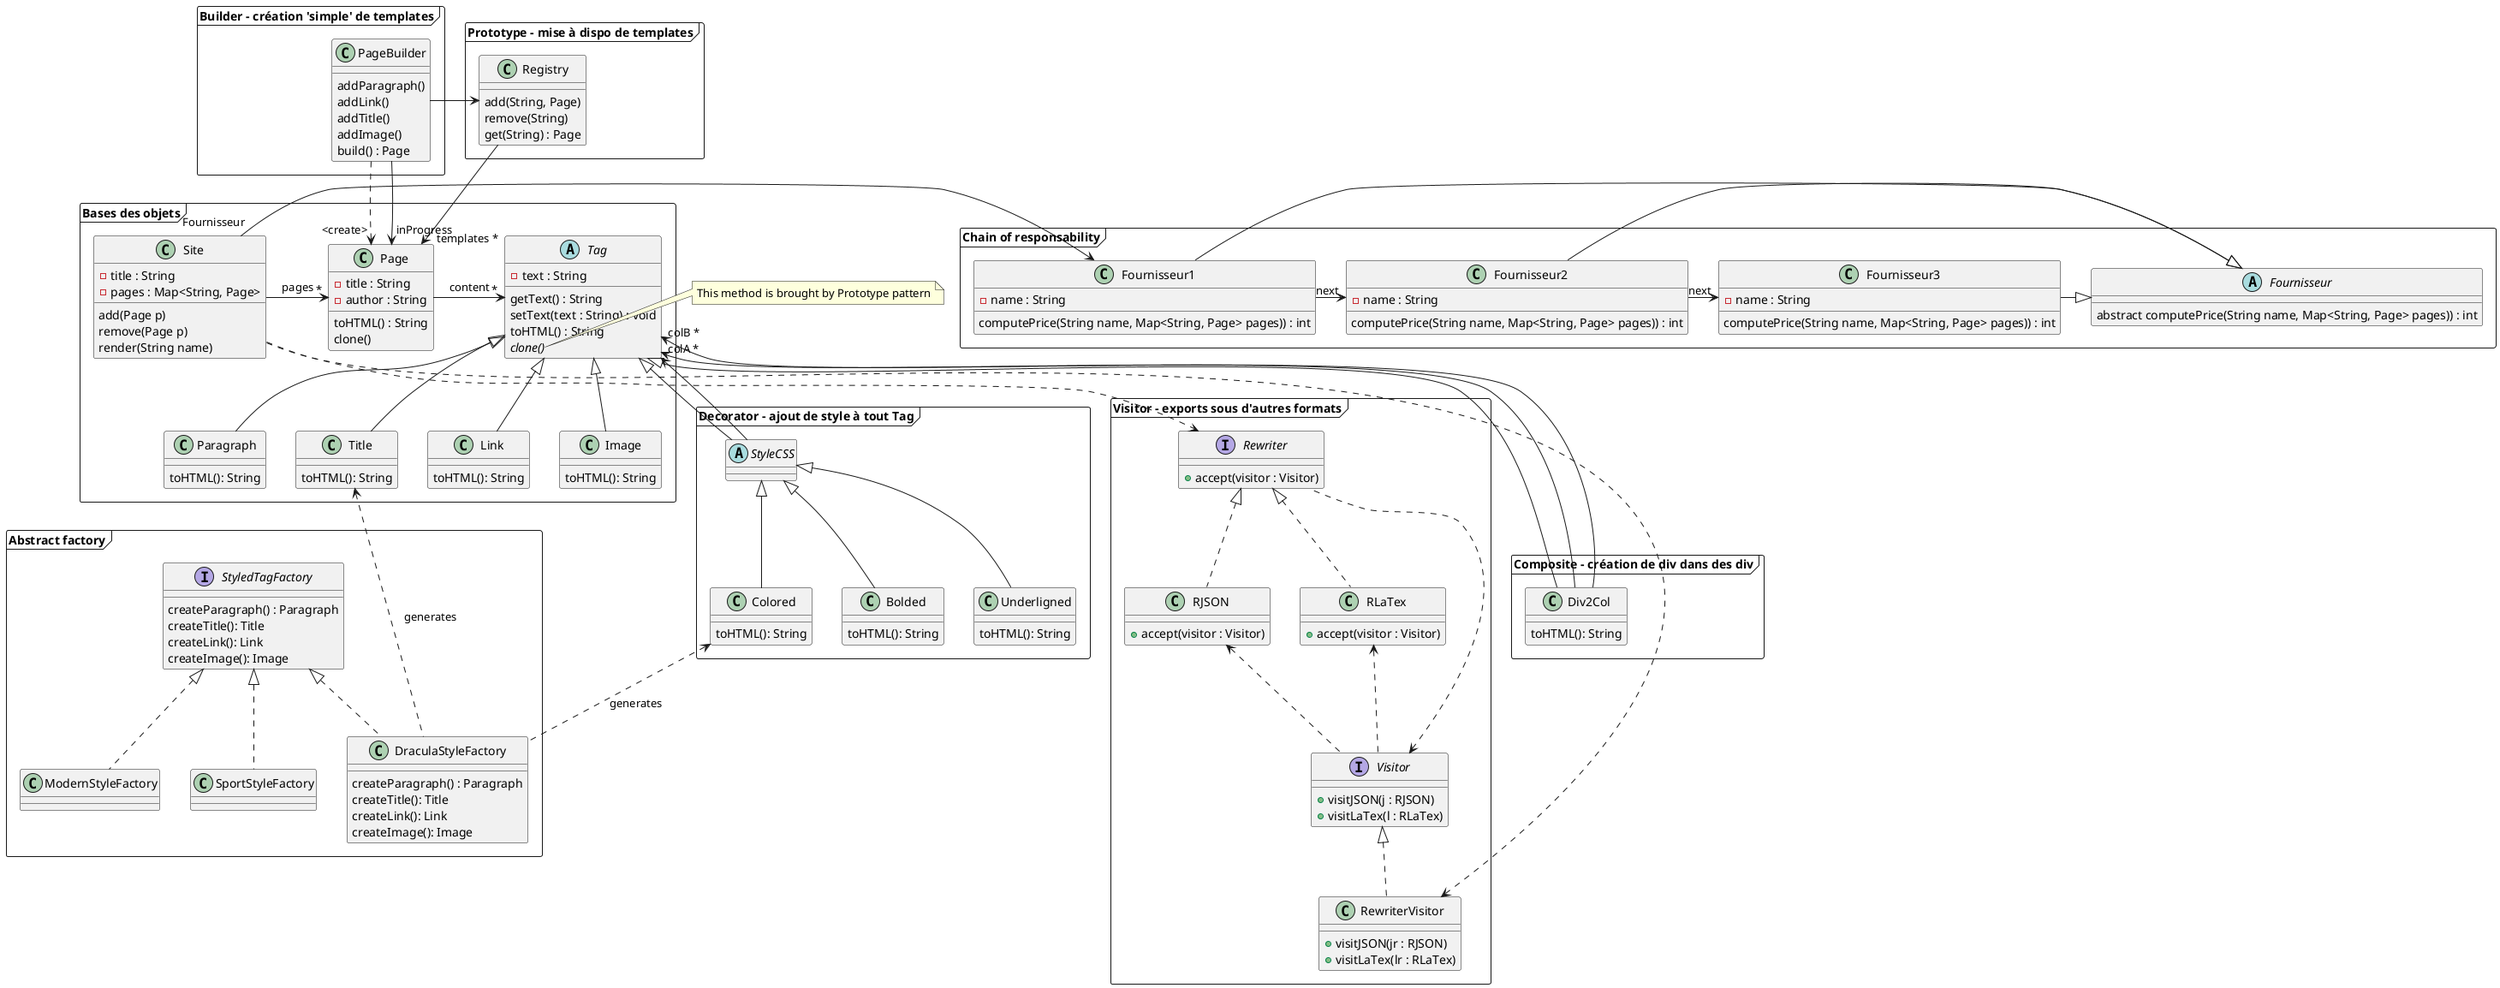 @startuml
'https://plantuml.com/class-diagram


package "Bases des objets" <<Frame>> {

    class Page {
        -title : String
        -author : String
        toHTML() : String
    }

    abstract class Tag {
        - text : String
        getText() : String
        setText(text : String) : void
        toHTML() : String
    }

    Tag <|-- Paragraph
    Tag <|-- Title
    Tag <|-- Link
    Tag <|-- Image

    Page -> "*" Tag : content
    Site -> "*" Page : pages

    class Site {
        -title : String
        -pages : Map<String, Page>
        add(Page p)
        remove(Page p)
        render(String name)
    }

    Image : toHTML(): String
    Link : toHTML(): String
    Title : toHTML(): String
    Paragraph : toHTML(): String

}

package "Composite - création de div dans des div" <<Frame>> {

    class Div2Col {

    }

    Tag <|--- Div2Col
    Tag "colA *" <-- Div2Col
    Tag "colB *" <-- Div2Col

    Div2Col : toHTML(): String

}

package "Decorator - ajout de style à tout Tag" <<Frame>> {

    abstract class StyleCSS
    Tag <|-- StyleCSS
    Tag <-- StyleCSS

    StyleCSS <|-- Colored
    StyleCSS <|-- Bolded
    StyleCSS <|-- Underligned

    Underligned : toHTML(): String
    Bolded : toHTML(): String
    Colored : toHTML(): String

}


package "Prototype - mise à dispo de templates" <<Frame>> {
    Page : clone()

    Registry --> "templates *" Page
    class Registry {
        add(String, Page)
        remove(String)
        get(String) : Page
    }

    Tag : {abstract} clone()
}
    note right of Tag::clone
      This method is brought by Prototype pattern
    end note

package "Builder - création 'simple' de templates" <<Frame>> {
      class PageBuilder {
        addParagraph()
        addLink()
        addTitle()
        addImage()
        build() : Page
      }

      PageBuilder ..> "<create>" Page
      PageBuilder -> Registry
      PageBuilder -> "inProgress" Page
}


package "Abstract factory" <<Frame>> {

    interface StyledTagFactory {
        createParagraph() : Paragraph
        createTitle(): Title
        createLink(): Link
        createImage(): Image
    }

    StyledTagFactory <|.. DraculaStyleFactory
    StyledTagFactory <|.. ModernStyleFactory
    StyledTagFactory <|.. SportStyleFactory

    class DraculaStyleFactory {
    createParagraph() : Paragraph
            createTitle(): Title
            createLink(): Link
            createImage(): Image
    }


     Colored <.. DraculaStyleFactory : "generates"
     Title <.. DraculaStyleFactory : "generates"

}

package "Visitor - exports sous d'autres formats" <<Frame>> {
    interface Rewriter {
        + accept(visitor : Visitor)
    }

    interface Visitor {
        + visitJSON(j : RJSON)
        + visitLaTex(l : RLaTex)
    }

    class RJSON {
        + accept(visitor : Visitor)
    }

    class RLaTex {
        + accept(visitor : Visitor)
    }

    class RewriterVisitor {
        + visitJSON(jr : RJSON)
        + visitLaTex(lr : RLaTex)
    }

    Rewriter <|.. RJSON    
    Rewriter <|.. RLaTex
    Visitor <.. Rewriter
    RJSON <.. Visitor
    RLaTex <.. Visitor
    Visitor <|.. RewriterVisitor

    Site ..> RewriterVisitor
    Site ..> Rewriter
}

package "Chain of responsability" <<Frame>> {
    abstract Class "Fournisseur"{
        abstract computePrice(String name, Map<String, Page> pages)) : int
    }
    Class Fournisseur1{
        - name : String
        computePrice(String name, Map<String, Page> pages)) : int
    }
    Class Fournisseur2{
        - name : String
        computePrice(String name, Map<String, Page> pages)) : int
    }
    Class Fournisseur3{
        - name : String
        computePrice(String name, Map<String, Page> pages)) : int
    }

    Fournisseur1 -|> "Fournisseur"
    Fournisseur2 -|> "Fournisseur"
    Fournisseur3 -|> "Fournisseur"

    Fournisseur1 ->"next" Fournisseur2
    Fournisseur2 ->"next" Fournisseur3
    Site "Fournisseur"-> Fournisseur1
}

@enduml